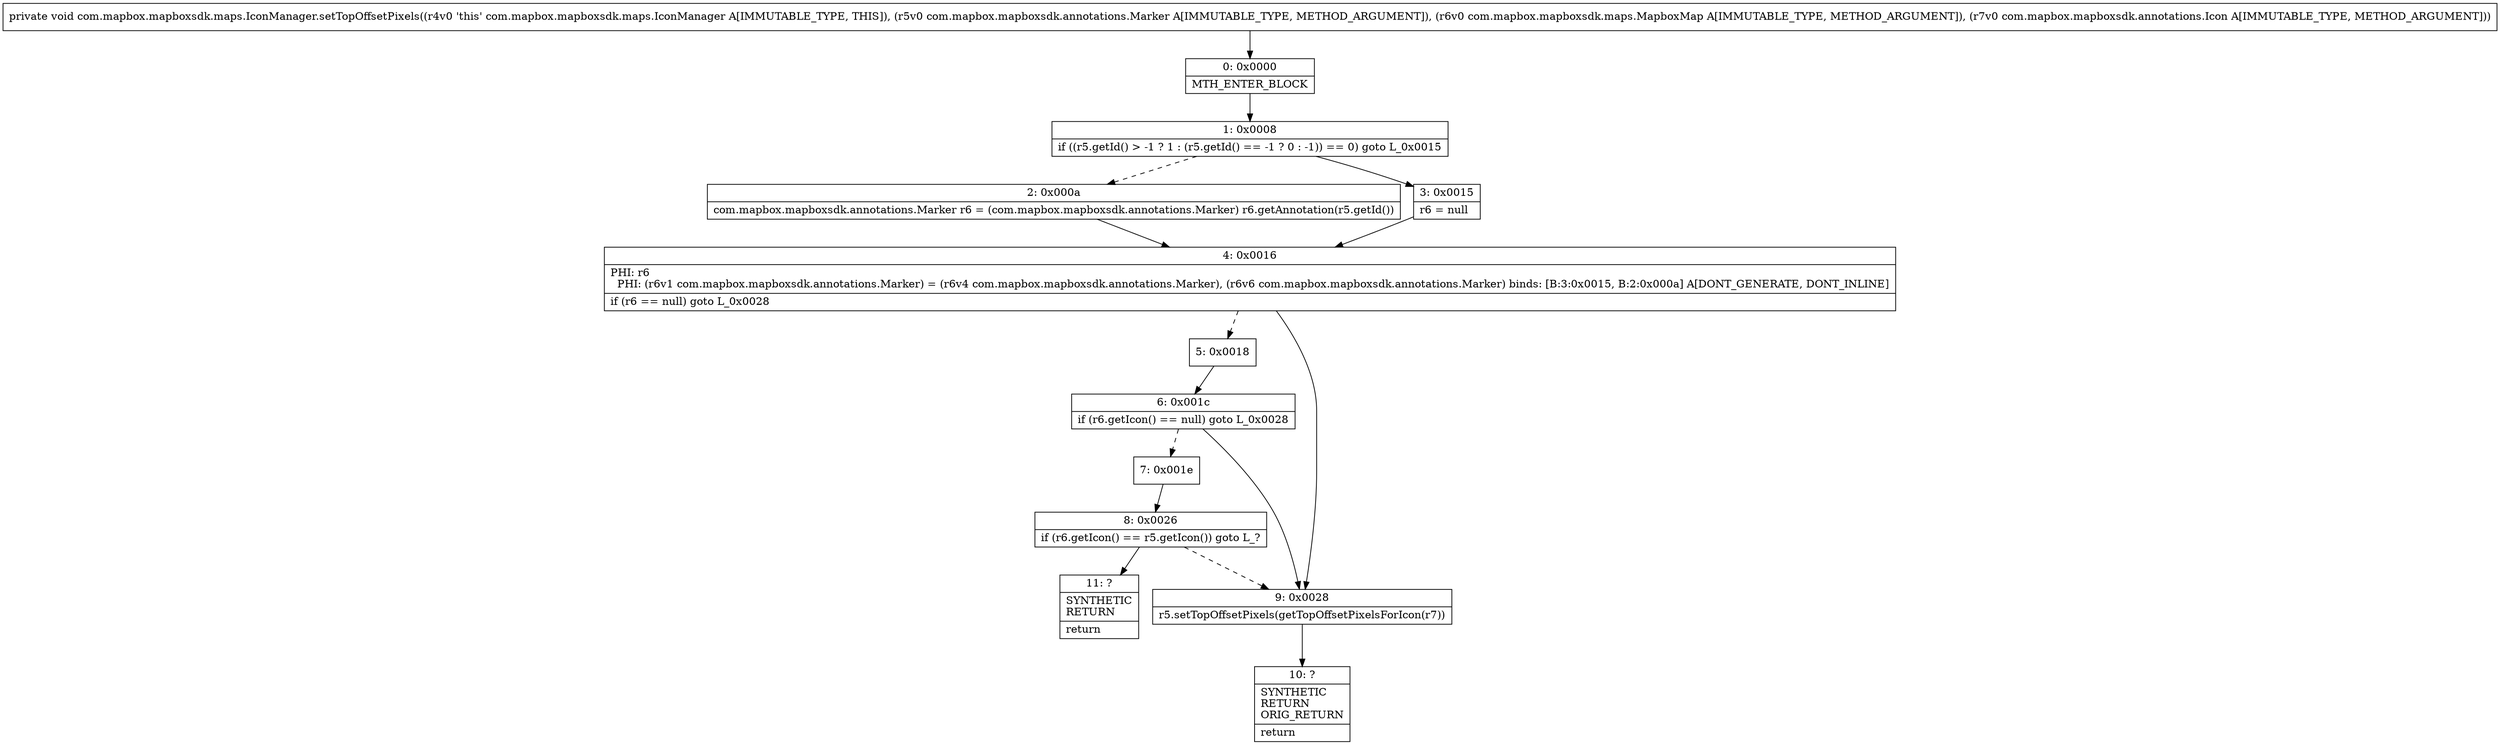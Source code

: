 digraph "CFG forcom.mapbox.mapboxsdk.maps.IconManager.setTopOffsetPixels(Lcom\/mapbox\/mapboxsdk\/annotations\/Marker;Lcom\/mapbox\/mapboxsdk\/maps\/MapboxMap;Lcom\/mapbox\/mapboxsdk\/annotations\/Icon;)V" {
Node_0 [shape=record,label="{0\:\ 0x0000|MTH_ENTER_BLOCK\l}"];
Node_1 [shape=record,label="{1\:\ 0x0008|if ((r5.getId() \> \-1 ? 1 : (r5.getId() == \-1 ? 0 : \-1)) == 0) goto L_0x0015\l}"];
Node_2 [shape=record,label="{2\:\ 0x000a|com.mapbox.mapboxsdk.annotations.Marker r6 = (com.mapbox.mapboxsdk.annotations.Marker) r6.getAnnotation(r5.getId())\l}"];
Node_3 [shape=record,label="{3\:\ 0x0015|r6 = null\l}"];
Node_4 [shape=record,label="{4\:\ 0x0016|PHI: r6 \l  PHI: (r6v1 com.mapbox.mapboxsdk.annotations.Marker) = (r6v4 com.mapbox.mapboxsdk.annotations.Marker), (r6v6 com.mapbox.mapboxsdk.annotations.Marker) binds: [B:3:0x0015, B:2:0x000a] A[DONT_GENERATE, DONT_INLINE]\l|if (r6 == null) goto L_0x0028\l}"];
Node_5 [shape=record,label="{5\:\ 0x0018}"];
Node_6 [shape=record,label="{6\:\ 0x001c|if (r6.getIcon() == null) goto L_0x0028\l}"];
Node_7 [shape=record,label="{7\:\ 0x001e}"];
Node_8 [shape=record,label="{8\:\ 0x0026|if (r6.getIcon() == r5.getIcon()) goto L_?\l}"];
Node_9 [shape=record,label="{9\:\ 0x0028|r5.setTopOffsetPixels(getTopOffsetPixelsForIcon(r7))\l}"];
Node_10 [shape=record,label="{10\:\ ?|SYNTHETIC\lRETURN\lORIG_RETURN\l|return\l}"];
Node_11 [shape=record,label="{11\:\ ?|SYNTHETIC\lRETURN\l|return\l}"];
MethodNode[shape=record,label="{private void com.mapbox.mapboxsdk.maps.IconManager.setTopOffsetPixels((r4v0 'this' com.mapbox.mapboxsdk.maps.IconManager A[IMMUTABLE_TYPE, THIS]), (r5v0 com.mapbox.mapboxsdk.annotations.Marker A[IMMUTABLE_TYPE, METHOD_ARGUMENT]), (r6v0 com.mapbox.mapboxsdk.maps.MapboxMap A[IMMUTABLE_TYPE, METHOD_ARGUMENT]), (r7v0 com.mapbox.mapboxsdk.annotations.Icon A[IMMUTABLE_TYPE, METHOD_ARGUMENT])) }"];
MethodNode -> Node_0;
Node_0 -> Node_1;
Node_1 -> Node_2[style=dashed];
Node_1 -> Node_3;
Node_2 -> Node_4;
Node_3 -> Node_4;
Node_4 -> Node_5[style=dashed];
Node_4 -> Node_9;
Node_5 -> Node_6;
Node_6 -> Node_7[style=dashed];
Node_6 -> Node_9;
Node_7 -> Node_8;
Node_8 -> Node_9[style=dashed];
Node_8 -> Node_11;
Node_9 -> Node_10;
}


